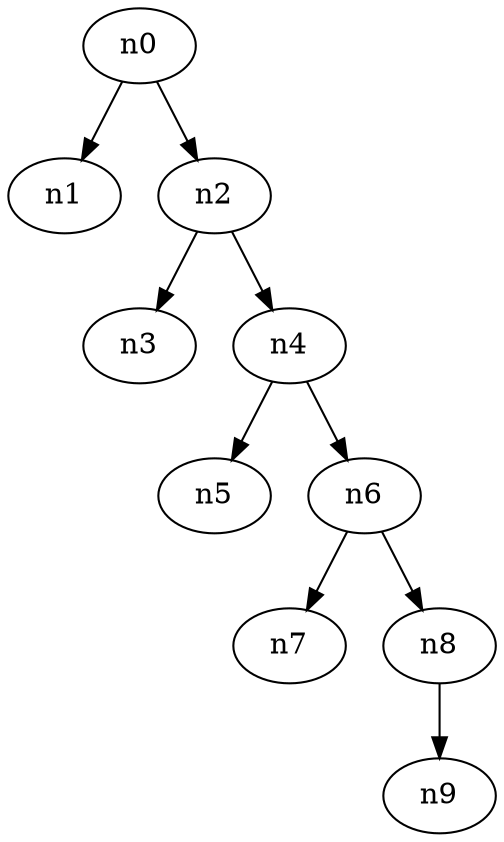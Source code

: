 digraph G {
	n0 -> n1 [key=e0];
n0 -> n2 [key=e1];
n2 -> n3 [key=e2];
n2 -> n4 [key=e3];
n4 -> n5 [key=e4];
n4 -> n6 [key=e5];
n6 -> n7 [key=e6];
n6 -> n8 [key=e7];
n8 -> n9 [key=e8];
}
